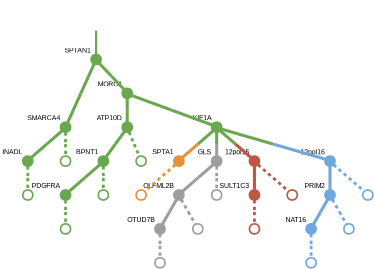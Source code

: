 strict digraph  {
graph[splines=false]; nodesep=0.7; rankdir=TB; ranksep=0.6; forcelabels=true; dpi=600; size=2.5;
0 [color="#6aa84fff", fillcolor="#6aa84fff", fixedsize=true, fontname=Arial, fontsize="12pt", height="0.25", label="", penwidth=3, shape=circle, style=filled, xlabel=SPTAN1];
1 [color="#6aa84fff", fillcolor="#6aa84fff", fixedsize=true, fontname=Arial, fontsize="12pt", height="0.25", label="", penwidth=3, shape=circle, style=filled, xlabel=SMARCA4];
8 [color="#6aa84fff", fillcolor="#6aa84fff", fixedsize=true, fontname=Arial, fontsize="12pt", height="0.25", label="", penwidth=3, shape=circle, style=filled, xlabel=MORC1];
9 [color="#6aa84fff", fillcolor="#6aa84fff", fixedsize=true, fontname=Arial, fontsize="12pt", height="0.25", label="", penwidth=3, shape=circle, style=filled, xlabel=INADL];
17 [color="#6aa84fff", fillcolor="#6aa84fff", fixedsize=true, fontname=Arial, fontsize="12pt", height="0.25", label="", penwidth=3, shape=circle, style=solid, xlabel=""];
2 [color="#6aa84fff", fillcolor="#6aa84fff", fixedsize=true, fontname=Arial, fontsize="12pt", height="0.25", label="", penwidth=3, shape=circle, style=filled, xlabel=PDGFRA];
18 [color="#6aa84fff", fillcolor="#6aa84fff", fixedsize=true, fontname=Arial, fontsize="12pt", height="0.25", label="", penwidth=3, shape=circle, style=solid, xlabel=""];
3 [color="#6aa84fff", fillcolor="#6aa84fff", fixedsize=true, fontname=Arial, fontsize="12pt", height="0.25", label="", penwidth=3, shape=circle, style=filled, xlabel=ATP10D];
6 [color="#6aa84fff", fillcolor="#6aa84fff", fixedsize=true, fontname=Arial, fontsize="12pt", height="0.25", label="", penwidth=3, shape=circle, style=filled, xlabel=BPNT1];
19 [color="#6aa84fff", fillcolor="#6aa84fff", fixedsize=true, fontname=Arial, fontsize="12pt", height="0.25", label="", penwidth=3, shape=circle, style=solid, xlabel=""];
4 [color="#be5742ff", fillcolor="#be5742ff", fixedsize=true, fontname=Arial, fontsize="12pt", height="0.25", label="", penwidth=3, shape=circle, style=filled, xlabel=SULT1C3];
20 [color="#be5742ff", fillcolor="#be5742ff", fixedsize=true, fontname=Arial, fontsize="12pt", height="0.25", label="", penwidth=3, shape=circle, style=solid, xlabel=""];
5 [color="#9e9e9eff", fillcolor="#9e9e9eff", fixedsize=true, fontname=Arial, fontsize="12pt", height="0.25", label="", penwidth=3, shape=circle, style=filled, xlabel=OLFML2B];
14 [color="#9e9e9eff", fillcolor="#9e9e9eff", fixedsize=true, fontname=Arial, fontsize="12pt", height="0.25", label="", penwidth=3, shape=circle, style=filled, xlabel=OTUD7B];
21 [color="#9e9e9eff", fillcolor="#9e9e9eff", fixedsize=true, fontname=Arial, fontsize="12pt", height="0.25", label="", penwidth=3, shape=circle, style=solid, xlabel=""];
22 [color="#6aa84fff", fillcolor="#6aa84fff", fixedsize=true, fontname=Arial, fontsize="12pt", height="0.25", label="", penwidth=3, shape=circle, style=solid, xlabel=""];
7 [color="#6fa8dcff", fillcolor="#6fa8dcff", fixedsize=true, fontname=Arial, fontsize="12pt", height="0.25", label="", penwidth=3, shape=circle, style=filled, xlabel=NAT16];
23 [color="#6fa8dcff", fillcolor="#6fa8dcff", fixedsize=true, fontname=Arial, fontsize="12pt", height="0.25", label="", penwidth=3, shape=circle, style=solid, xlabel=""];
12 [color="#6aa84fff", fillcolor="#6aa84fff", fixedsize=true, fontname=Arial, fontsize="12pt", height="0.25", label="", penwidth=3, shape=circle, style=filled, xlabel=KIF1A];
24 [color="#6aa84fff", fillcolor="#6aa84fff", fixedsize=true, fontname=Arial, fontsize="12pt", height="0.25", label="", penwidth=3, shape=circle, style=solid, xlabel=""];
10 [color="#e69138ff", fillcolor="#e69138ff", fixedsize=true, fontname=Arial, fontsize="12pt", height="0.25", label="", penwidth=3, shape=circle, style=filled, xlabel=SPTA1];
25 [color="#e69138ff", fillcolor="#e69138ff", fixedsize=true, fontname=Arial, fontsize="12pt", height="0.25", label="", penwidth=3, shape=circle, style=solid, xlabel=""];
11 [color="#6fa8dcff", fillcolor="#6fa8dcff", fixedsize=true, fontname=Arial, fontsize="12pt", height="0.25", label="", penwidth=3, shape=circle, style=filled, xlabel=PRIM2];
26 [color="#6fa8dcff", fillcolor="#6fa8dcff", fixedsize=true, fontname=Arial, fontsize="12pt", height="0.25", label="", penwidth=3, shape=circle, style=solid, xlabel=""];
13 [color="#9e9e9eff", fillcolor="#9e9e9eff", fixedsize=true, fontname=Arial, fontsize="12pt", height="0.25", label="", penwidth=3, shape=circle, style=filled, xlabel=GLS];
15 [color="#be5742ff", fillcolor="#be5742ff", fixedsize=true, fontname=Arial, fontsize="12pt", height="0.25", label="", penwidth=3, shape=circle, style=filled, xlabel="12pol15"];
16 [color="#6fa8dcff", fillcolor="#6fa8dcff", fixedsize=true, fontname=Arial, fontsize="12pt", height="0.25", label="", penwidth=3, shape=circle, style=filled, xlabel="12pol16"];
29 [color="#9e9e9eff", fillcolor="#9e9e9eff", fixedsize=true, fontname=Arial, fontsize="12pt", height="0.25", label="", penwidth=3, shape=circle, style=solid, xlabel=""];
30 [color="#9e9e9eff", fillcolor="#9e9e9eff", fixedsize=true, fontname=Arial, fontsize="12pt", height="0.25", label="", penwidth=3, shape=circle, style=solid, xlabel=""];
27 [color="#be5742ff", fillcolor="#be5742ff", fixedsize=true, fontname=Arial, fontsize="12pt", height="0.25", label="", penwidth=3, shape=circle, style=solid, xlabel=""];
28 [color="#6fa8dcff", fillcolor="#6fa8dcff", fixedsize=true, fontname=Arial, fontsize="12pt", height="0.25", label="", penwidth=3, shape=circle, style=solid, xlabel=""];
normal [label="", penwidth=3, style=invis, xlabel=SPTAN1];
0 -> 1  [arrowsize=0, color="#6aa84fff;0.5:#6aa84fff", minlen="2.5", penwidth="5.5", style=solid];
0 -> 8  [arrowsize=0, color="#6aa84fff;0.5:#6aa84fff", minlen="1.3857142925262451", penwidth="5.5", style=solid];
1 -> 9  [arrowsize=0, color="#6aa84fff;0.5:#6aa84fff", minlen="1.3428571224212646", penwidth="5.5", style=solid];
1 -> 17  [arrowsize=0, color="#6aa84fff;0.5:#6aa84fff", minlen="1.1071429252624512", penwidth=5, style=dashed];
8 -> 3  [arrowsize=0, color="#6aa84fff;0.5:#6aa84fff", minlen="1.471428632736206", penwidth="5.5", style=solid];
8 -> 12  [arrowsize=0, color="#6aa84fff;0.5:#6aa84fff", minlen="1.2142857313156128", penwidth="5.5", style=solid];
9 -> 24  [arrowsize=0, color="#6aa84fff;0.5:#6aa84fff", minlen="1.1071429252624512", penwidth=5, style=dashed];
2 -> 18  [arrowsize=0, color="#6aa84fff;0.5:#6aa84fff", minlen="1.1071429252624512", penwidth=5, style=dashed];
3 -> 6  [arrowsize=0, color="#6aa84fff;0.5:#6aa84fff", minlen="1.3857142925262451", penwidth="5.5", style=solid];
3 -> 19  [arrowsize=0, color="#6aa84fff;0.5:#6aa84fff", minlen="1.1071429252624512", penwidth=5, style=dashed];
6 -> 2  [arrowsize=0, color="#6aa84fff;0.5:#6aa84fff", minlen="1.514285683631897", penwidth="5.5", style=solid];
6 -> 22  [arrowsize=0, color="#6aa84fff;0.5:#6aa84fff", minlen="1.1071429252624512", penwidth=5, style=dashed];
4 -> 20  [arrowsize=0, color="#be5742ff;0.5:#be5742ff", minlen="1.1071429252624512", penwidth=5, style=dashed];
5 -> 14  [arrowsize=0, color="#9e9e9eff;0.5:#9e9e9eff", minlen="1.2142857313156128", penwidth="5.5", style=solid];
5 -> 21  [arrowsize=0, color="#9e9e9eff;0.5:#9e9e9eff", minlen="1.1071429252624512", penwidth=5, style=dashed];
14 -> 30  [arrowsize=0, color="#9e9e9eff;0.5:#9e9e9eff", minlen="1.1071429252624512", penwidth=5, style=dashed];
7 -> 23  [arrowsize=0, color="#6fa8dcff;0.5:#6fa8dcff", minlen="1.1071429252624512", penwidth=5, style=dashed];
12 -> 10  [arrowsize=0, color="#6aa84fff;0.5:#e69138ff", minlen="1.2999999523162842", penwidth="5.5", style=solid];
12 -> 13  [arrowsize=0, color="#6aa84fff;0.5:#9e9e9eff", minlen="1.2142857313156128", penwidth="5.5", style=solid];
12 -> 15  [arrowsize=0, color="#6aa84fff;0.5:#be5742ff", minlen="1.1071429252624512", penwidth="5.5", style=solid];
12 -> 16  [arrowsize=0, color="#6aa84fff;0.5:#6fa8dcff", minlen="1.1071429252624512", penwidth="5.5", style=solid];
10 -> 25  [arrowsize=0, color="#e69138ff;0.5:#e69138ff", minlen="1.1071429252624512", penwidth=5, style=dashed];
11 -> 7  [arrowsize=0, color="#6fa8dcff;0.5:#6fa8dcff", minlen="1.3857142925262451", penwidth="5.5", style=solid];
11 -> 26  [arrowsize=0, color="#6fa8dcff;0.5:#6fa8dcff", minlen="1.1071429252624512", penwidth=5, style=dashed];
13 -> 5  [arrowsize=0, color="#9e9e9eff;0.5:#9e9e9eff", minlen="1.3857142925262451", penwidth="5.5", style=solid];
13 -> 29  [arrowsize=0, color="#9e9e9eff;0.5:#9e9e9eff", minlen="1.1071429252624512", penwidth=5, style=dashed];
15 -> 4  [arrowsize=0, color="#be5742ff;0.5:#be5742ff", minlen="1.471428632736206", penwidth="5.5", style=solid];
15 -> 27  [arrowsize=0, color="#be5742ff;0.5:#be5742ff", minlen="1.1071429252624512", penwidth=5, style=dashed];
16 -> 11  [arrowsize=0, color="#6fa8dcff;0.5:#6fa8dcff", minlen="1.2571427822113037", penwidth="5.5", style=solid];
16 -> 28  [arrowsize=0, color="#6fa8dcff;0.5:#6fa8dcff", minlen="1.1071429252624512", penwidth=5, style=dashed];
normal -> 0  [arrowsize=0, color="#6aa84fff", label="", penwidth=4, style=solid];
}
